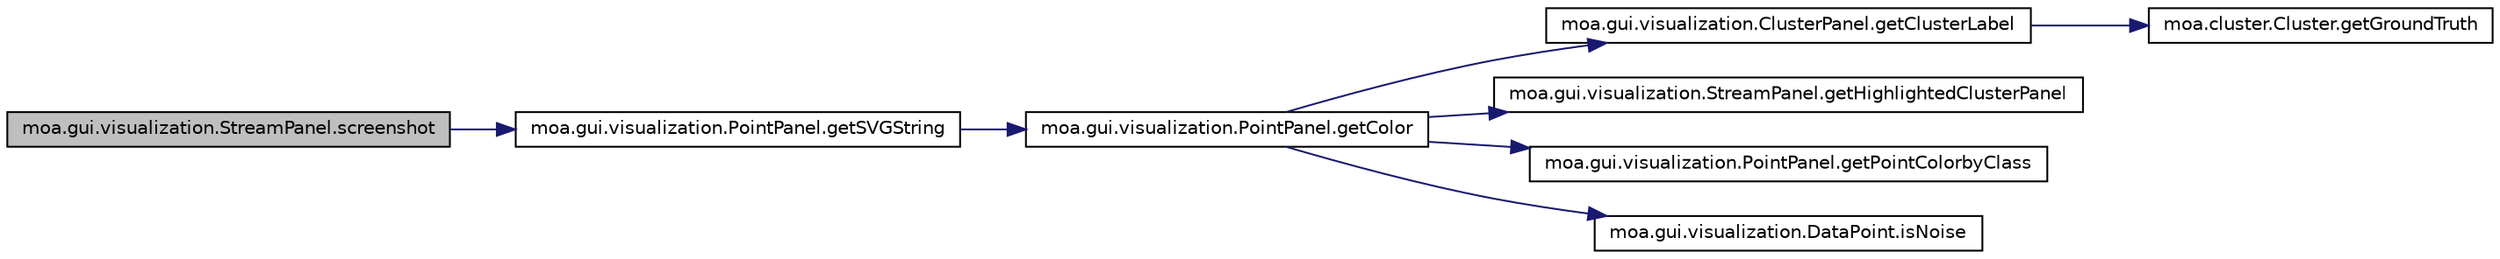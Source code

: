 digraph G
{
  edge [fontname="Helvetica",fontsize="10",labelfontname="Helvetica",labelfontsize="10"];
  node [fontname="Helvetica",fontsize="10",shape=record];
  rankdir=LR;
  Node1 [label="moa.gui.visualization.StreamPanel.screenshot",height=0.2,width=0.4,color="black", fillcolor="grey75", style="filled" fontcolor="black"];
  Node1 -> Node2 [color="midnightblue",fontsize="10",style="solid",fontname="Helvetica"];
  Node2 [label="moa.gui.visualization.PointPanel.getSVGString",height=0.2,width=0.4,color="black", fillcolor="white", style="filled",URL="$classmoa_1_1gui_1_1visualization_1_1PointPanel.html#a815aaa4f28651eb6d3753050ebe67c5c"];
  Node2 -> Node3 [color="midnightblue",fontsize="10",style="solid",fontname="Helvetica"];
  Node3 [label="moa.gui.visualization.PointPanel.getColor",height=0.2,width=0.4,color="black", fillcolor="white", style="filled",URL="$classmoa_1_1gui_1_1visualization_1_1PointPanel.html#ac35cc915fb7f52a3573cc4e539d8915d"];
  Node3 -> Node4 [color="midnightblue",fontsize="10",style="solid",fontname="Helvetica"];
  Node4 [label="moa.gui.visualization.ClusterPanel.getClusterLabel",height=0.2,width=0.4,color="black", fillcolor="white", style="filled",URL="$classmoa_1_1gui_1_1visualization_1_1ClusterPanel.html#ac2a4c67048874c48f50e079810fc01ed"];
  Node4 -> Node5 [color="midnightblue",fontsize="10",style="solid",fontname="Helvetica"];
  Node5 [label="moa.cluster.Cluster.getGroundTruth",height=0.2,width=0.4,color="black", fillcolor="white", style="filled",URL="$classmoa_1_1cluster_1_1Cluster.html#a8be46287f76d14e83567381c23581d3b"];
  Node3 -> Node6 [color="midnightblue",fontsize="10",style="solid",fontname="Helvetica"];
  Node6 [label="moa.gui.visualization.StreamPanel.getHighlightedClusterPanel",height=0.2,width=0.4,color="black", fillcolor="white", style="filled",URL="$classmoa_1_1gui_1_1visualization_1_1StreamPanel.html#af23812fe53420928756a2b33bb8871c9"];
  Node3 -> Node7 [color="midnightblue",fontsize="10",style="solid",fontname="Helvetica"];
  Node7 [label="moa.gui.visualization.PointPanel.getPointColorbyClass",height=0.2,width=0.4,color="black", fillcolor="white", style="filled",URL="$classmoa_1_1gui_1_1visualization_1_1PointPanel.html#a305d4de9c721b8f62c1d76c5a75dcb26"];
  Node3 -> Node8 [color="midnightblue",fontsize="10",style="solid",fontname="Helvetica"];
  Node8 [label="moa.gui.visualization.DataPoint.isNoise",height=0.2,width=0.4,color="black", fillcolor="white", style="filled",URL="$classmoa_1_1gui_1_1visualization_1_1DataPoint.html#a346207ffb1974293b5d67cf10656ef3d"];
}
